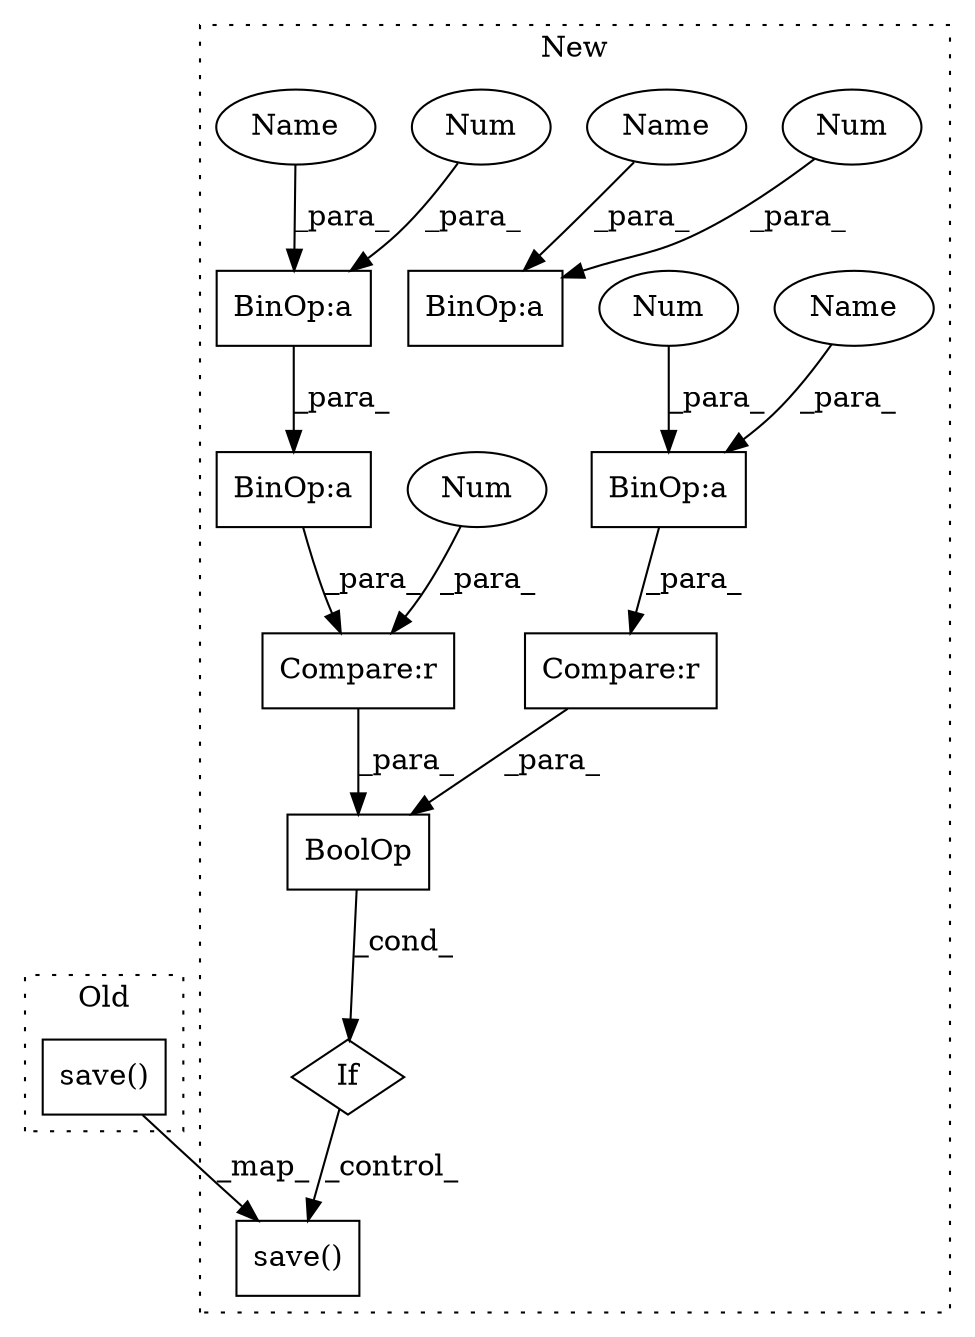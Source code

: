 digraph G {
subgraph cluster0 {
1 [label="save()" a="75" s="4147,4277" l="11,1" shape="box"];
label = "Old";
style="dotted";
}
subgraph cluster1 {
2 [label="save()" a="75" s="4031,4161" l="11,1" shape="box"];
3 [label="If" a="96" s="3965" l="3" shape="diamond"];
4 [label="Compare:r" a="40" s="3968" l="30" shape="box"];
5 [label="Num" a="76" s="3997" l="1" shape="ellipse"];
6 [label="BinOp:a" a="82" s="3974" l="3" shape="box"];
7 [label="Num" a="76" s="3977" l="1" shape="ellipse"];
8 [label="BinOp:a" a="82" s="3979" l="3" shape="box"];
9 [label="BinOp:a" a="82" s="4007" l="3" shape="box"];
10 [label="Compare:r" a="40" s="4002" l="18" shape="box"];
11 [label="BoolOp" a="72" s="3968" l="52" shape="box"];
12 [label="Num" a="76" s="4010" l="1" shape="ellipse"];
13 [label="BinOp:a" a="82" s="3753" l="3" shape="box"];
14 [label="Num" a="76" s="3756" l="1" shape="ellipse"];
15 [label="Name" a="87" s="4002" l="5" shape="ellipse"];
16 [label="Name" a="87" s="3748" l="5" shape="ellipse"];
17 [label="Name" a="87" s="3969" l="5" shape="ellipse"];
label = "New";
style="dotted";
}
1 -> 2 [label="_map_"];
3 -> 2 [label="_control_"];
4 -> 11 [label="_para_"];
5 -> 4 [label="_para_"];
6 -> 8 [label="_para_"];
7 -> 6 [label="_para_"];
8 -> 4 [label="_para_"];
9 -> 10 [label="_para_"];
10 -> 11 [label="_para_"];
11 -> 3 [label="_cond_"];
12 -> 9 [label="_para_"];
14 -> 13 [label="_para_"];
15 -> 9 [label="_para_"];
16 -> 13 [label="_para_"];
17 -> 6 [label="_para_"];
}